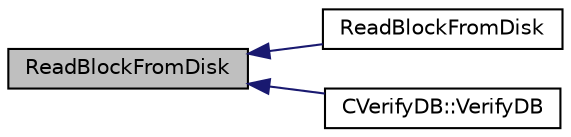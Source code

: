 digraph "ReadBlockFromDisk"
{
  edge [fontname="Helvetica",fontsize="10",labelfontname="Helvetica",labelfontsize="10"];
  node [fontname="Helvetica",fontsize="10",shape=record];
  rankdir="LR";
  Node127 [label="ReadBlockFromDisk",height=0.2,width=0.4,color="black", fillcolor="grey75", style="filled", fontcolor="black"];
  Node127 -> Node128 [dir="back",color="midnightblue",fontsize="10",style="solid",fontname="Helvetica"];
  Node128 [label="ReadBlockFromDisk",height=0.2,width=0.4,color="black", fillcolor="white", style="filled",URL="$validation_8h.html#aee79e45a0b167f9b312f83a23880cfbc"];
  Node127 -> Node129 [dir="back",color="midnightblue",fontsize="10",style="solid",fontname="Helvetica"];
  Node129 [label="CVerifyDB::VerifyDB",height=0.2,width=0.4,color="black", fillcolor="white", style="filled",URL="$class_c_verify_d_b.html#af12e07230f20d23cf01d417d0e785c49"];
}

